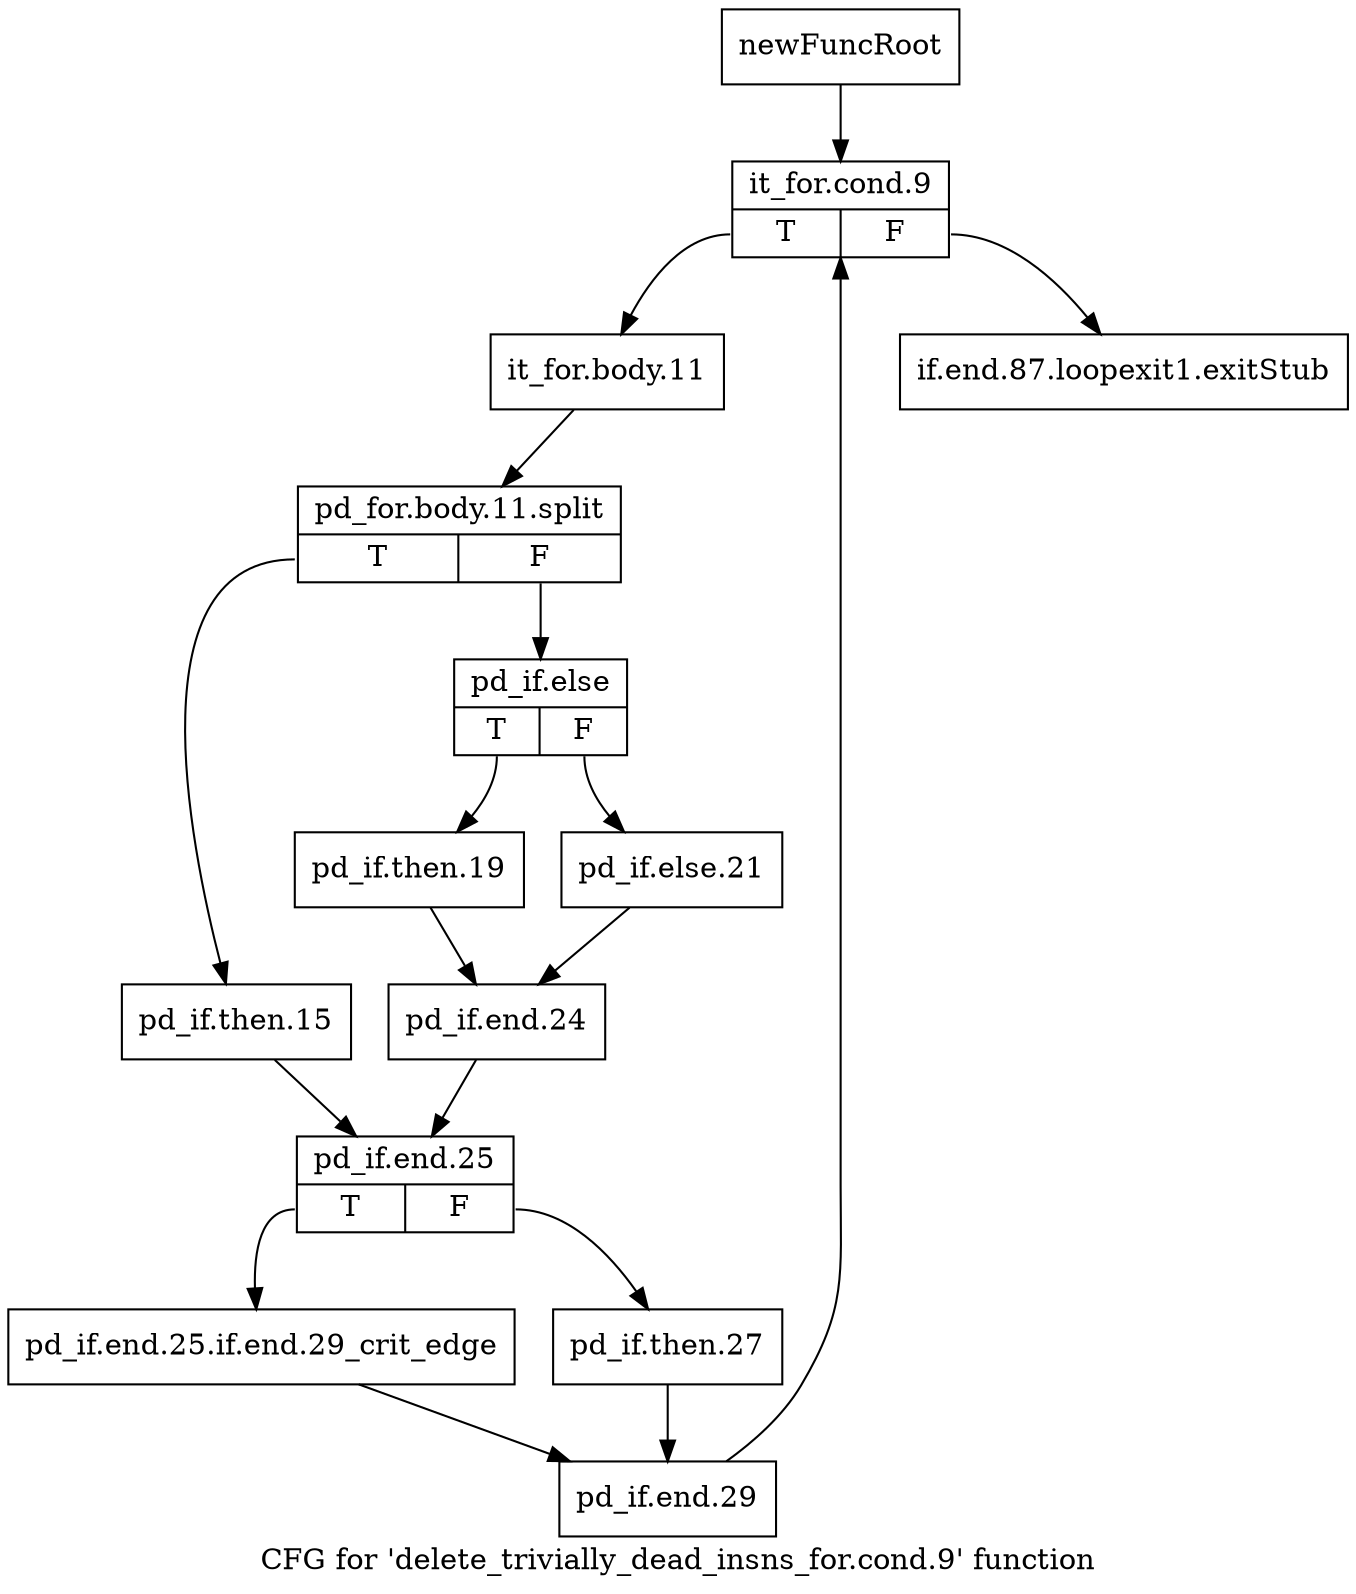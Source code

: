 digraph "CFG for 'delete_trivially_dead_insns_for.cond.9' function" {
	label="CFG for 'delete_trivially_dead_insns_for.cond.9' function";

	Node0xa8004b0 [shape=record,label="{newFuncRoot}"];
	Node0xa8004b0 -> Node0xa800550;
	Node0xa800500 [shape=record,label="{if.end.87.loopexit1.exitStub}"];
	Node0xa800550 [shape=record,label="{it_for.cond.9|{<s0>T|<s1>F}}"];
	Node0xa800550:s0 -> Node0xa800e10;
	Node0xa800550:s1 -> Node0xa800500;
	Node0xa800e10 [shape=record,label="{it_for.body.11}"];
	Node0xa800e10 -> Node0xf4c66a0;
	Node0xf4c66a0 [shape=record,label="{pd_for.body.11.split|{<s0>T|<s1>F}}"];
	Node0xf4c66a0:s0 -> Node0xa800fa0;
	Node0xf4c66a0:s1 -> Node0xa800e60;
	Node0xa800e60 [shape=record,label="{pd_if.else|{<s0>T|<s1>F}}"];
	Node0xa800e60:s0 -> Node0xa800f00;
	Node0xa800e60:s1 -> Node0xa800eb0;
	Node0xa800eb0 [shape=record,label="{pd_if.else.21}"];
	Node0xa800eb0 -> Node0xa800f50;
	Node0xa800f00 [shape=record,label="{pd_if.then.19}"];
	Node0xa800f00 -> Node0xa800f50;
	Node0xa800f50 [shape=record,label="{pd_if.end.24}"];
	Node0xa800f50 -> Node0xa800ff0;
	Node0xa800fa0 [shape=record,label="{pd_if.then.15}"];
	Node0xa800fa0 -> Node0xa800ff0;
	Node0xa800ff0 [shape=record,label="{pd_if.end.25|{<s0>T|<s1>F}}"];
	Node0xa800ff0:s0 -> Node0xa801090;
	Node0xa800ff0:s1 -> Node0xa801040;
	Node0xa801040 [shape=record,label="{pd_if.then.27}"];
	Node0xa801040 -> Node0xa8010e0;
	Node0xa801090 [shape=record,label="{pd_if.end.25.if.end.29_crit_edge}"];
	Node0xa801090 -> Node0xa8010e0;
	Node0xa8010e0 [shape=record,label="{pd_if.end.29}"];
	Node0xa8010e0 -> Node0xa800550;
}
